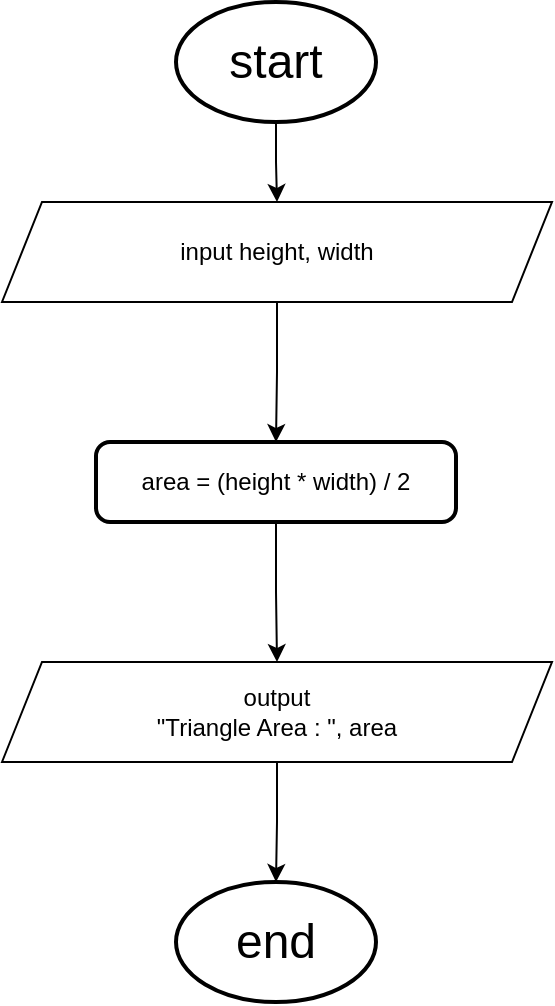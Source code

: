 <mxfile version="25.0.3">
  <diagram name="Page-1" id="eR15SlLOUBlXQCZZkrx0">
    <mxGraphModel dx="1434" dy="746" grid="1" gridSize="10" guides="1" tooltips="1" connect="1" arrows="1" fold="1" page="1" pageScale="1" pageWidth="850" pageHeight="1100" math="0" shadow="0">
      <root>
        <mxCell id="0" />
        <mxCell id="1" parent="0" />
        <mxCell id="N7YWwJol1U6qEVekfHtl-6" style="edgeStyle=orthogonalEdgeStyle;rounded=0;orthogonalLoop=1;jettySize=auto;html=1;entryX=0.5;entryY=0;entryDx=0;entryDy=0;" edge="1" parent="1" source="N7YWwJol1U6qEVekfHtl-1" target="N7YWwJol1U6qEVekfHtl-3">
          <mxGeometry relative="1" as="geometry" />
        </mxCell>
        <mxCell id="N7YWwJol1U6qEVekfHtl-1" value="&lt;font style=&quot;font-size: 24px;&quot;&gt;start&lt;/font&gt;" style="strokeWidth=2;html=1;shape=mxgraph.flowchart.start_1;whiteSpace=wrap;" vertex="1" parent="1">
          <mxGeometry x="375" y="40" width="100" height="60" as="geometry" />
        </mxCell>
        <mxCell id="N7YWwJol1U6qEVekfHtl-2" value="&lt;font style=&quot;font-size: 24px;&quot;&gt;end&lt;/font&gt;" style="strokeWidth=2;html=1;shape=mxgraph.flowchart.start_1;whiteSpace=wrap;" vertex="1" parent="1">
          <mxGeometry x="375" y="480" width="100" height="60" as="geometry" />
        </mxCell>
        <mxCell id="N7YWwJol1U6qEVekfHtl-7" style="edgeStyle=orthogonalEdgeStyle;rounded=0;orthogonalLoop=1;jettySize=auto;html=1;entryX=0.5;entryY=0;entryDx=0;entryDy=0;" edge="1" parent="1" source="N7YWwJol1U6qEVekfHtl-3" target="N7YWwJol1U6qEVekfHtl-4">
          <mxGeometry relative="1" as="geometry" />
        </mxCell>
        <mxCell id="N7YWwJol1U6qEVekfHtl-3" value="input height, width" style="shape=parallelogram;perimeter=parallelogramPerimeter;whiteSpace=wrap;html=1;fixedSize=1;" vertex="1" parent="1">
          <mxGeometry x="288" y="140" width="275" height="50" as="geometry" />
        </mxCell>
        <mxCell id="N7YWwJol1U6qEVekfHtl-8" style="edgeStyle=orthogonalEdgeStyle;rounded=0;orthogonalLoop=1;jettySize=auto;html=1;" edge="1" parent="1" source="N7YWwJol1U6qEVekfHtl-4" target="N7YWwJol1U6qEVekfHtl-5">
          <mxGeometry relative="1" as="geometry" />
        </mxCell>
        <mxCell id="N7YWwJol1U6qEVekfHtl-4" value="area = (height * width) / 2" style="rounded=1;whiteSpace=wrap;html=1;absoluteArcSize=1;arcSize=14;strokeWidth=2;" vertex="1" parent="1">
          <mxGeometry x="335" y="260" width="180" height="40" as="geometry" />
        </mxCell>
        <mxCell id="N7YWwJol1U6qEVekfHtl-5" value="output&lt;br&gt;&quot;Triangle Area : &quot;, area" style="shape=parallelogram;perimeter=parallelogramPerimeter;whiteSpace=wrap;html=1;fixedSize=1;" vertex="1" parent="1">
          <mxGeometry x="288" y="370" width="275" height="50" as="geometry" />
        </mxCell>
        <mxCell id="N7YWwJol1U6qEVekfHtl-10" style="edgeStyle=orthogonalEdgeStyle;rounded=0;orthogonalLoop=1;jettySize=auto;html=1;entryX=0.5;entryY=0;entryDx=0;entryDy=0;entryPerimeter=0;" edge="1" parent="1" source="N7YWwJol1U6qEVekfHtl-5" target="N7YWwJol1U6qEVekfHtl-2">
          <mxGeometry relative="1" as="geometry" />
        </mxCell>
      </root>
    </mxGraphModel>
  </diagram>
</mxfile>

